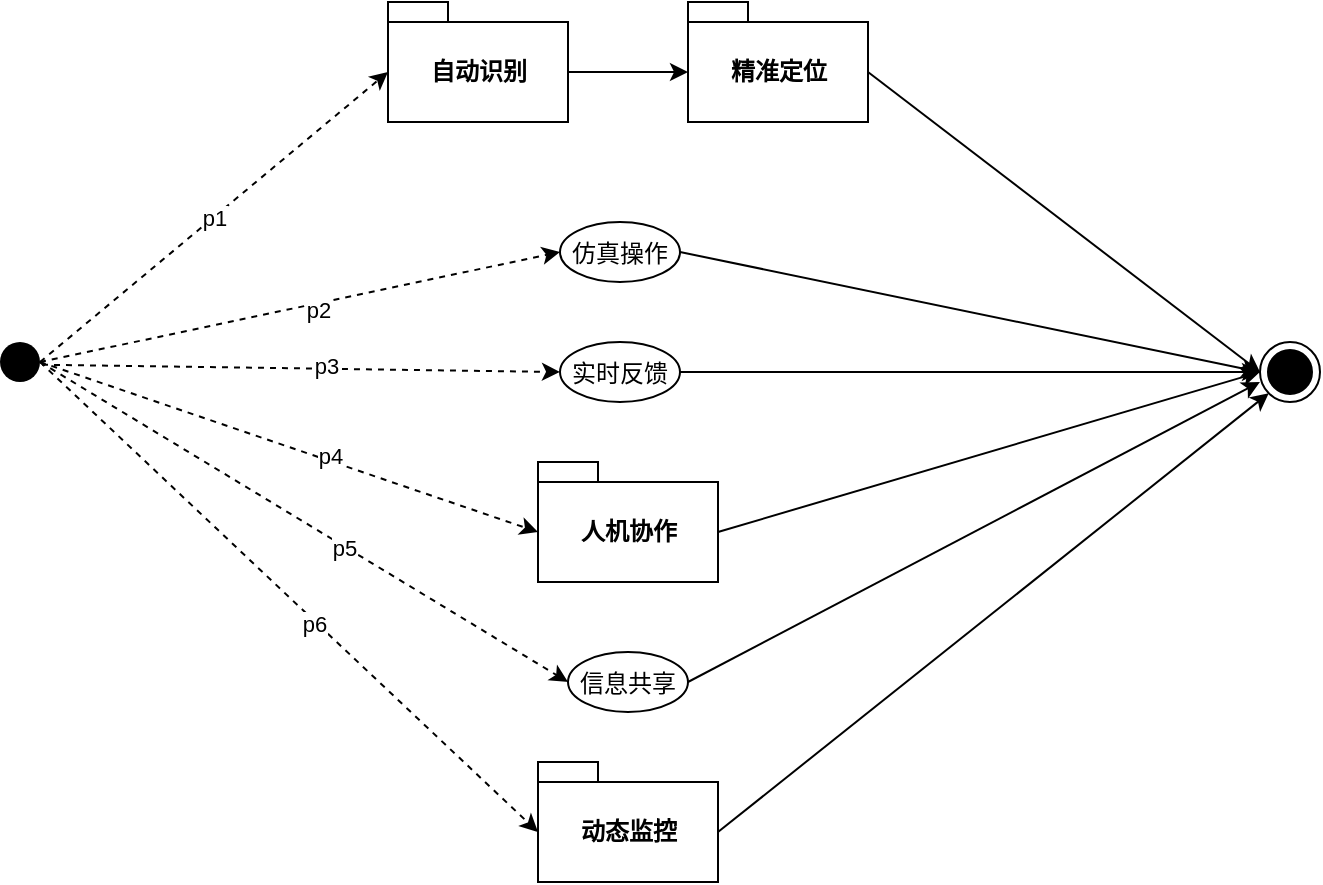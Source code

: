<mxfile version="16.5.5" type="github" pages="2">
  <diagram id="CIDVrlHGeB2SoitGraBb" name="Page-1">
    <mxGraphModel dx="782" dy="388" grid="1" gridSize="10" guides="1" tooltips="1" connect="1" arrows="1" fold="1" page="1" pageScale="1" pageWidth="827" pageHeight="1169" math="0" shadow="0">
      <root>
        <mxCell id="0" />
        <mxCell id="1" parent="0" />
        <mxCell id="MRAI9ltyMjos9GNkeytj-2" value="" style="ellipse;fillColor=#000000;strokeColor=none;" vertex="1" parent="1">
          <mxGeometry x="100" y="400" width="20" height="20" as="geometry" />
        </mxCell>
        <mxCell id="MRAI9ltyMjos9GNkeytj-3" value="" style="ellipse;html=1;shape=endState;fillColor=#000000;strokeColor=#000000;" vertex="1" parent="1">
          <mxGeometry x="730" y="400" width="30" height="30" as="geometry" />
        </mxCell>
        <mxCell id="MRAI9ltyMjos9GNkeytj-4" value="精准定位" style="shape=folder;fontStyle=1;tabWidth=30;tabHeight=10;tabPosition=left;html=1;boundedLbl=1;" vertex="1" parent="1">
          <mxGeometry x="444" y="230" width="90" height="60" as="geometry" />
        </mxCell>
        <mxCell id="MRAI9ltyMjos9GNkeytj-8" value="人机协作" style="shape=folder;fontStyle=1;tabWidth=30;tabHeight=10;tabPosition=left;html=1;boundedLbl=1;" vertex="1" parent="1">
          <mxGeometry x="369" y="460" width="90" height="60" as="geometry" />
        </mxCell>
        <mxCell id="MRAI9ltyMjos9GNkeytj-12" value="仿真操作" style="ellipse;" vertex="1" parent="1">
          <mxGeometry x="380" y="340" width="60" height="30" as="geometry" />
        </mxCell>
        <mxCell id="MRAI9ltyMjos9GNkeytj-16" value="实时反馈" style="ellipse;" vertex="1" parent="1">
          <mxGeometry x="380" y="400" width="60" height="30" as="geometry" />
        </mxCell>
        <mxCell id="MRAI9ltyMjos9GNkeytj-18" value="信息共享" style="ellipse;" vertex="1" parent="1">
          <mxGeometry x="384" y="555" width="60" height="30" as="geometry" />
        </mxCell>
        <mxCell id="MRAI9ltyMjos9GNkeytj-52" style="edgeStyle=orthogonalEdgeStyle;rounded=0;orthogonalLoop=1;jettySize=auto;html=1;exitX=0;exitY=0;exitDx=90;exitDy=35;exitPerimeter=0;entryX=0;entryY=0;entryDx=0;entryDy=35;entryPerimeter=0;" edge="1" parent="1" source="MRAI9ltyMjos9GNkeytj-20" target="MRAI9ltyMjos9GNkeytj-4">
          <mxGeometry relative="1" as="geometry" />
        </mxCell>
        <mxCell id="MRAI9ltyMjos9GNkeytj-20" value="自动识别" style="shape=folder;fontStyle=1;tabWidth=30;tabHeight=10;tabPosition=left;html=1;boundedLbl=1;" vertex="1" parent="1">
          <mxGeometry x="294" y="230" width="90" height="60" as="geometry" />
        </mxCell>
        <mxCell id="MRAI9ltyMjos9GNkeytj-22" value="动态监控" style="shape=folder;fontStyle=1;tabWidth=30;tabHeight=10;tabPosition=left;html=1;boundedLbl=1;" vertex="1" parent="1">
          <mxGeometry x="369" y="610" width="90" height="60" as="geometry" />
        </mxCell>
        <mxCell id="MRAI9ltyMjos9GNkeytj-30" value="" style="endArrow=classic;html=1;rounded=0;entryX=0;entryY=0.5;entryDx=0;entryDy=0;exitX=1;exitY=0.5;exitDx=0;exitDy=0;dashed=1;" edge="1" parent="1" source="MRAI9ltyMjos9GNkeytj-2" target="MRAI9ltyMjos9GNkeytj-12">
          <mxGeometry width="50" height="50" relative="1" as="geometry">
            <mxPoint x="120" y="400" as="sourcePoint" />
            <mxPoint x="170" y="350" as="targetPoint" />
          </mxGeometry>
        </mxCell>
        <mxCell id="MRAI9ltyMjos9GNkeytj-48" value="p2" style="edgeLabel;html=1;align=center;verticalAlign=middle;resizable=0;points=[];" vertex="1" connectable="0" parent="MRAI9ltyMjos9GNkeytj-30">
          <mxGeometry x="0.063" y="-3" relative="1" as="geometry">
            <mxPoint as="offset" />
          </mxGeometry>
        </mxCell>
        <mxCell id="MRAI9ltyMjos9GNkeytj-31" value="p1" style="endArrow=classic;html=1;rounded=0;entryX=0;entryY=0;entryDx=0;entryDy=35;entryPerimeter=0;exitX=1;exitY=0.5;exitDx=0;exitDy=0;dashed=1;" edge="1" parent="1" source="MRAI9ltyMjos9GNkeytj-2" target="MRAI9ltyMjos9GNkeytj-20">
          <mxGeometry width="50" height="50" relative="1" as="geometry">
            <mxPoint x="110" y="400" as="sourcePoint" />
            <mxPoint x="258.787" y="305.607" as="targetPoint" />
          </mxGeometry>
        </mxCell>
        <mxCell id="MRAI9ltyMjos9GNkeytj-33" value="" style="endArrow=classic;html=1;rounded=0;entryX=0;entryY=0;entryDx=0;entryDy=35;entryPerimeter=0;dashed=1;" edge="1" parent="1" target="MRAI9ltyMjos9GNkeytj-8">
          <mxGeometry width="50" height="50" relative="1" as="geometry">
            <mxPoint x="120" y="410" as="sourcePoint" />
            <mxPoint x="440" y="344.8" as="targetPoint" />
          </mxGeometry>
        </mxCell>
        <mxCell id="MRAI9ltyMjos9GNkeytj-54" value="p4" style="edgeLabel;html=1;align=center;verticalAlign=middle;resizable=0;points=[];" vertex="1" connectable="0" parent="MRAI9ltyMjos9GNkeytj-33">
          <mxGeometry x="0.157" y="2" relative="1" as="geometry">
            <mxPoint as="offset" />
          </mxGeometry>
        </mxCell>
        <mxCell id="MRAI9ltyMjos9GNkeytj-34" value="" style="endArrow=classic;html=1;rounded=0;entryX=0;entryY=0.5;entryDx=0;entryDy=0;exitX=1;exitY=0.5;exitDx=0;exitDy=0;dashed=1;" edge="1" parent="1" target="MRAI9ltyMjos9GNkeytj-16">
          <mxGeometry width="50" height="50" relative="1" as="geometry">
            <mxPoint x="121" y="411.39" as="sourcePoint" />
            <mxPoint x="259.787" y="306.997" as="targetPoint" />
          </mxGeometry>
        </mxCell>
        <mxCell id="MRAI9ltyMjos9GNkeytj-53" value="p3" style="edgeLabel;html=1;align=center;verticalAlign=middle;resizable=0;points=[];" vertex="1" connectable="0" parent="MRAI9ltyMjos9GNkeytj-34">
          <mxGeometry x="0.094" y="2" relative="1" as="geometry">
            <mxPoint as="offset" />
          </mxGeometry>
        </mxCell>
        <mxCell id="MRAI9ltyMjos9GNkeytj-35" value="" style="endArrow=classic;html=1;rounded=0;entryX=0;entryY=0.5;entryDx=0;entryDy=0;exitX=1;exitY=0.5;exitDx=0;exitDy=0;dashed=1;" edge="1" parent="1" target="MRAI9ltyMjos9GNkeytj-18">
          <mxGeometry width="50" height="50" relative="1" as="geometry">
            <mxPoint x="120" y="410" as="sourcePoint" />
            <mxPoint x="249" y="463.61" as="targetPoint" />
          </mxGeometry>
        </mxCell>
        <mxCell id="MRAI9ltyMjos9GNkeytj-55" value="p5" style="edgeLabel;html=1;align=center;verticalAlign=middle;resizable=0;points=[];" vertex="1" connectable="0" parent="MRAI9ltyMjos9GNkeytj-35">
          <mxGeometry x="0.154" y="-1" relative="1" as="geometry">
            <mxPoint as="offset" />
          </mxGeometry>
        </mxCell>
        <mxCell id="MRAI9ltyMjos9GNkeytj-36" value="" style="endArrow=classic;html=1;rounded=0;entryX=0;entryY=0;entryDx=0;entryDy=35;exitX=1;exitY=0.5;exitDx=0;exitDy=0;entryPerimeter=0;dashed=1;" edge="1" parent="1" target="MRAI9ltyMjos9GNkeytj-22">
          <mxGeometry width="50" height="50" relative="1" as="geometry">
            <mxPoint x="120" y="410" as="sourcePoint" />
            <mxPoint x="280" y="585" as="targetPoint" />
          </mxGeometry>
        </mxCell>
        <mxCell id="MRAI9ltyMjos9GNkeytj-56" value="p6" style="edgeLabel;html=1;align=center;verticalAlign=middle;resizable=0;points=[];" vertex="1" connectable="0" parent="MRAI9ltyMjos9GNkeytj-36">
          <mxGeometry x="0.107" y="-2" relative="1" as="geometry">
            <mxPoint y="-1" as="offset" />
          </mxGeometry>
        </mxCell>
        <mxCell id="MRAI9ltyMjos9GNkeytj-42" value="" style="endArrow=classic;html=1;rounded=0;entryX=0;entryY=0.5;entryDx=0;entryDy=0;exitX=0;exitY=0;exitDx=90;exitDy=35;exitPerimeter=0;" edge="1" parent="1" source="MRAI9ltyMjos9GNkeytj-4" target="MRAI9ltyMjos9GNkeytj-3">
          <mxGeometry width="50" height="50" relative="1" as="geometry">
            <mxPoint x="460" y="420" as="sourcePoint" />
            <mxPoint x="730" y="535" as="targetPoint" />
          </mxGeometry>
        </mxCell>
        <mxCell id="MRAI9ltyMjos9GNkeytj-43" value="" style="endArrow=classic;html=1;rounded=0;exitX=0;exitY=0;exitDx=90;exitDy=35;exitPerimeter=0;" edge="1" parent="1" source="MRAI9ltyMjos9GNkeytj-8">
          <mxGeometry width="50" height="50" relative="1" as="geometry">
            <mxPoint x="460" y="499.5" as="sourcePoint" />
            <mxPoint x="730" y="415" as="targetPoint" />
          </mxGeometry>
        </mxCell>
        <mxCell id="MRAI9ltyMjos9GNkeytj-44" value="" style="endArrow=classic;html=1;rounded=0;entryX=0;entryY=0.5;entryDx=0;entryDy=0;exitX=1;exitY=0.5;exitDx=0;exitDy=0;" edge="1" parent="1" source="MRAI9ltyMjos9GNkeytj-12" target="MRAI9ltyMjos9GNkeytj-3">
          <mxGeometry width="50" height="50" relative="1" as="geometry">
            <mxPoint x="445" y="354.5" as="sourcePoint" />
            <mxPoint x="715" y="354.5" as="targetPoint" />
          </mxGeometry>
        </mxCell>
        <mxCell id="MRAI9ltyMjos9GNkeytj-45" value="" style="endArrow=classic;html=1;rounded=0;entryX=0;entryY=0.5;entryDx=0;entryDy=0;exitX=1;exitY=0.5;exitDx=0;exitDy=0;" edge="1" parent="1" source="MRAI9ltyMjos9GNkeytj-16" target="MRAI9ltyMjos9GNkeytj-3">
          <mxGeometry width="50" height="50" relative="1" as="geometry">
            <mxPoint x="460" y="465" as="sourcePoint" />
            <mxPoint x="730" y="420" as="targetPoint" />
          </mxGeometry>
        </mxCell>
        <mxCell id="MRAI9ltyMjos9GNkeytj-46" value="" style="endArrow=classic;html=1;rounded=0;exitX=1;exitY=0.5;exitDx=0;exitDy=0;" edge="1" parent="1" source="MRAI9ltyMjos9GNkeytj-18">
          <mxGeometry width="50" height="50" relative="1" as="geometry">
            <mxPoint x="455" y="585" as="sourcePoint" />
            <mxPoint x="730" y="420" as="targetPoint" />
          </mxGeometry>
        </mxCell>
        <mxCell id="MRAI9ltyMjos9GNkeytj-47" value="" style="endArrow=classic;html=1;rounded=0;entryX=0;entryY=1;entryDx=0;entryDy=0;exitX=0;exitY=0;exitDx=90;exitDy=35;exitPerimeter=0;" edge="1" parent="1" source="MRAI9ltyMjos9GNkeytj-22" target="MRAI9ltyMjos9GNkeytj-3">
          <mxGeometry width="50" height="50" relative="1" as="geometry">
            <mxPoint x="470" y="640" as="sourcePoint" />
            <mxPoint x="750" y="480" as="targetPoint" />
          </mxGeometry>
        </mxCell>
      </root>
    </mxGraphModel>
  </diagram>
  <diagram id="MIk6NCJpk_AkpmzkX0km" name="Page-2">
    <mxGraphModel dx="782" dy="388" grid="1" gridSize="10" guides="1" tooltips="1" connect="1" arrows="1" fold="1" page="1" pageScale="1" pageWidth="827" pageHeight="1169" math="0" shadow="0">
      <root>
        <mxCell id="a0LKG27QdqO320e4si-_-0" />
        <mxCell id="a0LKG27QdqO320e4si-_-1" parent="a0LKG27QdqO320e4si-_-0" />
        <mxCell id="Q8KDRcUNt6GW6yBp1eHn-0" value="图像采集" style="ellipse;" vertex="1" parent="a0LKG27QdqO320e4si-_-1">
          <mxGeometry x="250" y="130" width="60" height="30" as="geometry" />
        </mxCell>
        <mxCell id="lBRBnzzG4QVvFNYVYO48-0" value="数据处理&lt;br&gt;（图像+距离）" style="shape=folder;fontStyle=1;tabWidth=26;tabHeight=10;tabPosition=left;html=1;boundedLbl=1;" vertex="1" parent="a0LKG27QdqO320e4si-_-1">
          <mxGeometry x="376" y="120" width="76" height="50" as="geometry" />
        </mxCell>
        <mxCell id="lBRBnzzG4QVvFNYVYO48-1" value="云端同步" style="ellipse;" vertex="1" parent="a0LKG27QdqO320e4si-_-1">
          <mxGeometry x="250" y="220" width="60" height="30" as="geometry" />
        </mxCell>
        <mxCell id="lBRBnzzG4QVvFNYVYO48-2" value="数据上传" style="ellipse;" vertex="1" parent="a0LKG27QdqO320e4si-_-1">
          <mxGeometry x="376" y="220" width="60" height="30" as="geometry" />
        </mxCell>
        <mxCell id="lBRBnzzG4QVvFNYVYO48-3" value="数据上传" style="ellipse;" vertex="1" parent="a0LKG27QdqO320e4si-_-1">
          <mxGeometry x="490" y="220" width="60" height="30" as="geometry" />
        </mxCell>
      </root>
    </mxGraphModel>
  </diagram>
</mxfile>

